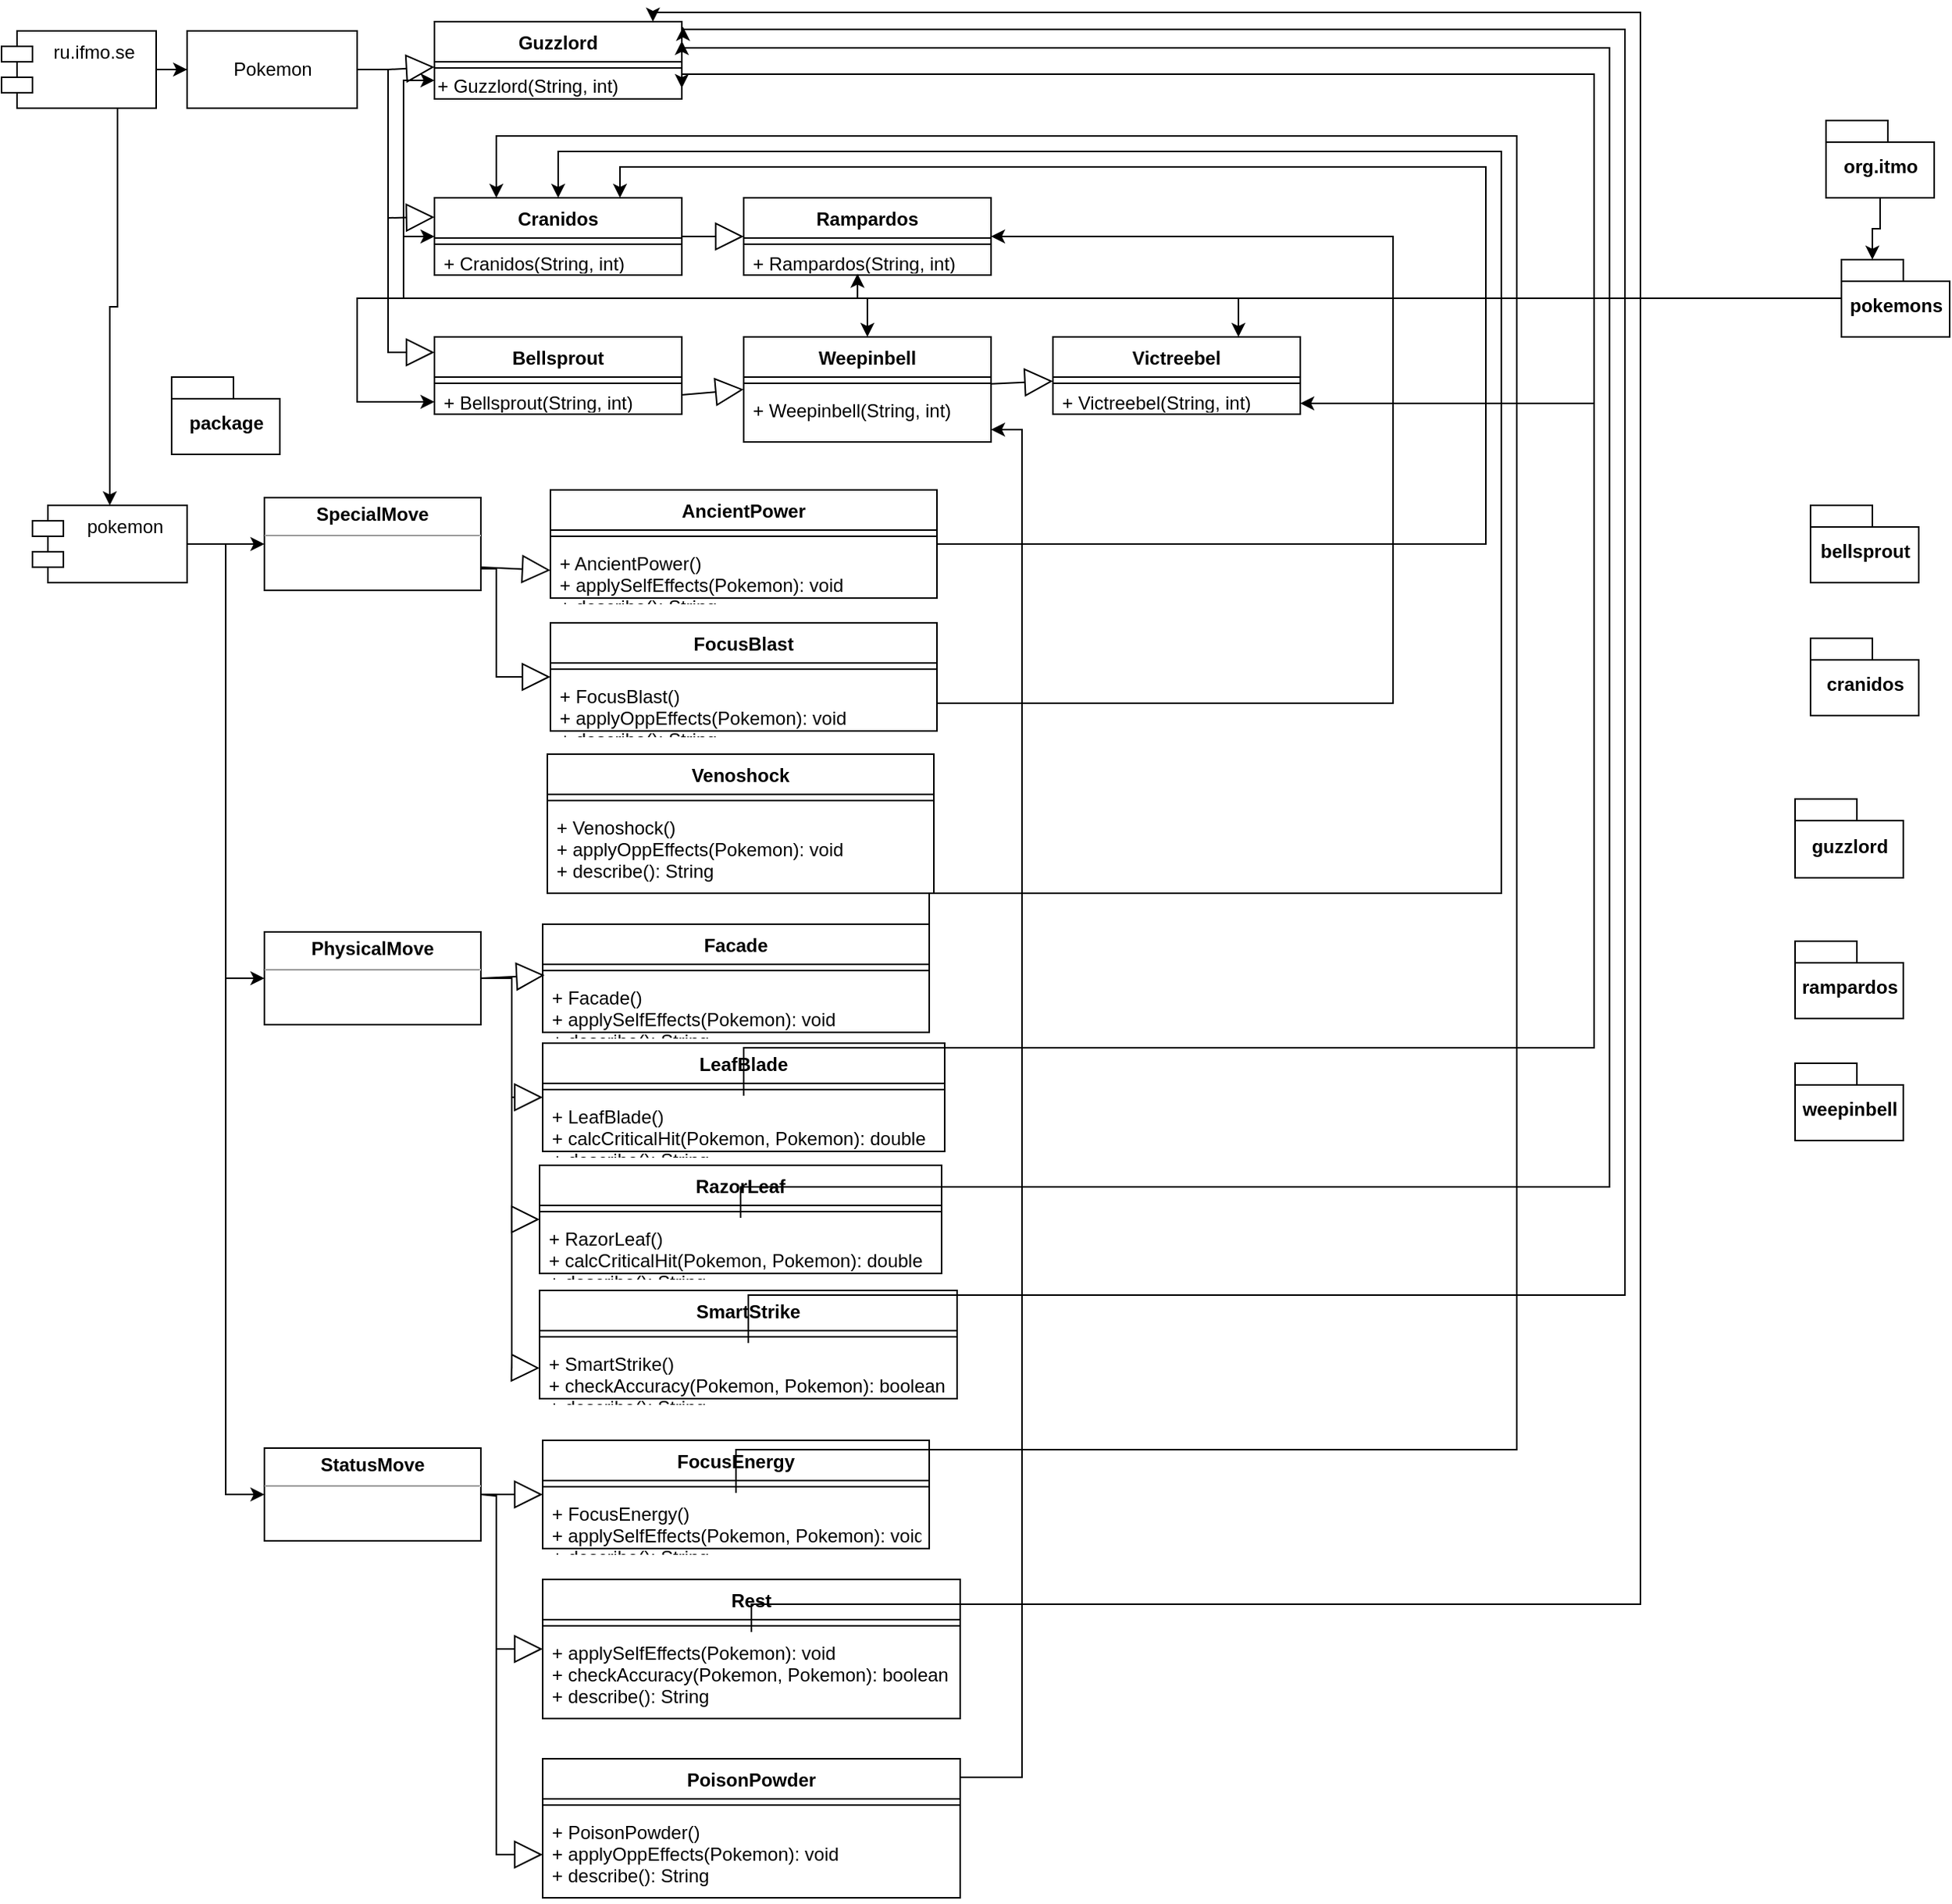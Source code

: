 <mxfile version="20.4.1" type="github">
  <diagram id="TFFwjVLHERwvGSdFPh85" name="Страница 1">
    <mxGraphModel dx="734" dy="464" grid="1" gridSize="10" guides="1" tooltips="1" connect="1" arrows="1" fold="1" page="1" pageScale="1" pageWidth="2336" pageHeight="1654" math="0" shadow="0">
      <root>
        <mxCell id="0" />
        <mxCell id="1" parent="0" />
        <mxCell id="UoKDYYbOme_sjAcY1qkX-15" style="edgeStyle=orthogonalEdgeStyle;rounded=0;orthogonalLoop=1;jettySize=auto;html=1;exitX=1;exitY=0.5;exitDx=0;exitDy=0;fontColor=default;" parent="1" source="UoKDYYbOme_sjAcY1qkX-1" target="UoKDYYbOme_sjAcY1qkX-14" edge="1">
          <mxGeometry relative="1" as="geometry" />
        </mxCell>
        <mxCell id="UoKDYYbOme_sjAcY1qkX-35" style="edgeStyle=orthogonalEdgeStyle;rounded=0;orthogonalLoop=1;jettySize=auto;html=1;exitX=0.75;exitY=1;exitDx=0;exitDy=0;fontColor=default;" parent="1" source="UoKDYYbOme_sjAcY1qkX-1" target="UoKDYYbOme_sjAcY1qkX-34" edge="1">
          <mxGeometry relative="1" as="geometry" />
        </mxCell>
        <mxCell id="UoKDYYbOme_sjAcY1qkX-1" value="ru.ifmo.se" style="shape=module;align=left;spacingLeft=20;align=center;verticalAlign=top;labelBackgroundColor=none;fontColor=default;" parent="1" vertex="1">
          <mxGeometry x="40" y="42" width="100" height="50" as="geometry" />
        </mxCell>
        <mxCell id="UoKDYYbOme_sjAcY1qkX-2" value="Guzzlord" style="swimlane;fontStyle=1;align=center;verticalAlign=top;childLayout=stackLayout;horizontal=1;startSize=26;horizontalStack=0;resizeParent=1;resizeParentMax=0;resizeLast=0;collapsible=1;marginBottom=0;labelBackgroundColor=none;fontColor=default;" parent="1" vertex="1">
          <mxGeometry x="320.0" y="36" width="160" height="50" as="geometry" />
        </mxCell>
        <mxCell id="UoKDYYbOme_sjAcY1qkX-4" value="" style="line;strokeWidth=1;fillColor=none;align=left;verticalAlign=middle;spacingTop=-1;spacingLeft=3;spacingRight=3;rotatable=0;labelPosition=right;points=[];portConstraint=eastwest;strokeColor=inherit;labelBackgroundColor=none;fontColor=default;" parent="UoKDYYbOme_sjAcY1qkX-2" vertex="1">
          <mxGeometry y="26" width="160" height="8" as="geometry" />
        </mxCell>
        <mxCell id="EjkRDNSxSfpoYY35wdA4-17" value="+ Guzzlord(String, int)" style="text;html=1;strokeColor=none;fillColor=none;align=left;verticalAlign=middle;whiteSpace=wrap;rounded=0;labelBackgroundColor=none;fontFamily=Helvetica;fontSize=12;fontColor=default;startSize=26;" parent="UoKDYYbOme_sjAcY1qkX-2" vertex="1">
          <mxGeometry y="34" width="160" height="16" as="geometry" />
        </mxCell>
        <mxCell id="UoKDYYbOme_sjAcY1qkX-6" value="Cranidos" style="swimlane;fontStyle=1;align=center;verticalAlign=top;childLayout=stackLayout;horizontal=1;startSize=26;horizontalStack=0;resizeParent=1;resizeParentMax=0;resizeLast=0;collapsible=1;marginBottom=0;labelBackgroundColor=none;fontColor=default;" parent="1" vertex="1">
          <mxGeometry x="320.0" y="150" width="160" height="50" as="geometry" />
        </mxCell>
        <mxCell id="UoKDYYbOme_sjAcY1qkX-8" value="" style="line;strokeWidth=1;fillColor=none;align=left;verticalAlign=middle;spacingTop=-1;spacingLeft=3;spacingRight=3;rotatable=0;labelPosition=right;points=[];portConstraint=eastwest;strokeColor=inherit;labelBackgroundColor=none;fontColor=default;" parent="UoKDYYbOme_sjAcY1qkX-6" vertex="1">
          <mxGeometry y="26" width="160" height="8" as="geometry" />
        </mxCell>
        <mxCell id="UoKDYYbOme_sjAcY1qkX-7" value="+ Cranidos(String, int)" style="text;strokeColor=none;fillColor=none;align=left;verticalAlign=middle;spacingLeft=4;spacingRight=4;overflow=hidden;rotatable=0;points=[[0,0.5],[1,0.5]];portConstraint=eastwest;labelBackgroundColor=none;fontColor=default;" parent="UoKDYYbOme_sjAcY1qkX-6" vertex="1">
          <mxGeometry y="34" width="160" height="16" as="geometry" />
        </mxCell>
        <mxCell id="UoKDYYbOme_sjAcY1qkX-10" value="Bellsprout" style="swimlane;fontStyle=1;align=center;verticalAlign=middle;childLayout=stackLayout;horizontal=1;startSize=26;horizontalStack=0;resizeParent=1;resizeParentMax=0;resizeLast=0;collapsible=1;marginBottom=0;labelBackgroundColor=none;fontColor=default;" parent="1" vertex="1">
          <mxGeometry x="320.0" y="240" width="160" height="50" as="geometry" />
        </mxCell>
        <mxCell id="UoKDYYbOme_sjAcY1qkX-12" value="" style="line;strokeWidth=1;fillColor=none;align=left;verticalAlign=middle;spacingTop=-1;spacingLeft=3;spacingRight=3;rotatable=0;labelPosition=right;points=[];portConstraint=eastwest;strokeColor=inherit;labelBackgroundColor=none;fontColor=default;" parent="UoKDYYbOme_sjAcY1qkX-10" vertex="1">
          <mxGeometry y="26" width="160" height="8" as="geometry" />
        </mxCell>
        <mxCell id="UoKDYYbOme_sjAcY1qkX-11" value="+ Bellsprout(String, int)" style="text;strokeColor=none;fillColor=none;align=left;verticalAlign=middle;spacingLeft=4;spacingRight=4;overflow=hidden;rotatable=0;points=[[0,0.5],[1,0.5]];portConstraint=eastwest;labelBackgroundColor=none;fontColor=default;" parent="UoKDYYbOme_sjAcY1qkX-10" vertex="1">
          <mxGeometry y="34" width="160" height="16" as="geometry" />
        </mxCell>
        <mxCell id="UoKDYYbOme_sjAcY1qkX-14" value="Pokemon" style="html=1;labelBackgroundColor=none;fontColor=default;" parent="1" vertex="1">
          <mxGeometry x="160.0" y="42" width="110" height="50" as="geometry" />
        </mxCell>
        <mxCell id="UoKDYYbOme_sjAcY1qkX-17" value="" style="endArrow=block;endSize=16;endFill=0;html=1;rounded=0;fontColor=default;" parent="1" source="UoKDYYbOme_sjAcY1qkX-14" target="UoKDYYbOme_sjAcY1qkX-2" edge="1">
          <mxGeometry width="160" relative="1" as="geometry">
            <mxPoint x="200" y="160" as="sourcePoint" />
            <mxPoint x="360.0" y="160" as="targetPoint" />
            <Array as="points">
              <mxPoint x="290" y="67" />
            </Array>
          </mxGeometry>
        </mxCell>
        <mxCell id="UoKDYYbOme_sjAcY1qkX-18" value="" style="endArrow=block;endSize=16;endFill=0;html=1;rounded=0;fontColor=default;entryX=0;entryY=0.25;entryDx=0;entryDy=0;" parent="1" source="UoKDYYbOme_sjAcY1qkX-14" target="UoKDYYbOme_sjAcY1qkX-6" edge="1">
          <mxGeometry width="160" relative="1" as="geometry">
            <mxPoint x="150" y="170" as="sourcePoint" />
            <mxPoint x="260.0" y="170" as="targetPoint" />
            <Array as="points">
              <mxPoint x="290" y="67" />
              <mxPoint x="290" y="163" />
            </Array>
          </mxGeometry>
        </mxCell>
        <mxCell id="UoKDYYbOme_sjAcY1qkX-20" value="" style="endArrow=block;endSize=16;endFill=0;html=1;rounded=0;fontColor=default;" parent="1" source="UoKDYYbOme_sjAcY1qkX-14" edge="1">
          <mxGeometry width="160" relative="1" as="geometry">
            <mxPoint x="130" y="160" as="sourcePoint" />
            <mxPoint x="320" y="250" as="targetPoint" />
            <Array as="points">
              <mxPoint x="290" y="67" />
              <mxPoint x="290" y="250" />
            </Array>
          </mxGeometry>
        </mxCell>
        <mxCell id="UoKDYYbOme_sjAcY1qkX-21" value="Rampardos&#xa;" style="swimlane;fontStyle=1;align=center;verticalAlign=top;childLayout=stackLayout;horizontal=1;startSize=26;horizontalStack=0;resizeParent=1;resizeParentMax=0;resizeLast=0;collapsible=1;marginBottom=0;labelBackgroundColor=none;fontColor=default;" parent="1" vertex="1">
          <mxGeometry x="520.0" y="150" width="160" height="50" as="geometry" />
        </mxCell>
        <mxCell id="UoKDYYbOme_sjAcY1qkX-23" value="" style="line;strokeWidth=1;fillColor=none;align=left;verticalAlign=middle;spacingTop=-1;spacingLeft=3;spacingRight=3;rotatable=0;labelPosition=right;points=[];portConstraint=eastwest;strokeColor=inherit;labelBackgroundColor=none;fontColor=default;" parent="UoKDYYbOme_sjAcY1qkX-21" vertex="1">
          <mxGeometry y="26" width="160" height="8" as="geometry" />
        </mxCell>
        <mxCell id="UoKDYYbOme_sjAcY1qkX-22" value="+ Rampardos(String, int)" style="text;strokeColor=none;fillColor=none;align=left;verticalAlign=middle;spacingLeft=4;spacingRight=4;overflow=hidden;rotatable=0;points=[[0,0.5],[1,0.5]];portConstraint=eastwest;labelBackgroundColor=none;fontColor=default;" parent="UoKDYYbOme_sjAcY1qkX-21" vertex="1">
          <mxGeometry y="34" width="160" height="16" as="geometry" />
        </mxCell>
        <mxCell id="UoKDYYbOme_sjAcY1qkX-25" value="Weepinbell" style="swimlane;fontStyle=1;align=center;verticalAlign=top;childLayout=stackLayout;horizontal=1;startSize=26;horizontalStack=0;resizeParent=1;resizeParentMax=0;resizeLast=0;collapsible=1;marginBottom=0;labelBackgroundColor=none;fontColor=default;" parent="1" vertex="1">
          <mxGeometry x="520.0" y="240" width="160" height="68" as="geometry" />
        </mxCell>
        <mxCell id="UoKDYYbOme_sjAcY1qkX-27" value="" style="line;strokeWidth=1;fillColor=none;align=left;verticalAlign=middle;spacingTop=-1;spacingLeft=3;spacingRight=3;rotatable=0;labelPosition=right;points=[];portConstraint=eastwest;strokeColor=inherit;labelBackgroundColor=none;fontColor=default;" parent="UoKDYYbOme_sjAcY1qkX-25" vertex="1">
          <mxGeometry y="26" width="160" height="8" as="geometry" />
        </mxCell>
        <mxCell id="UoKDYYbOme_sjAcY1qkX-26" value="+ Weepinbell(String, int)" style="text;strokeColor=none;fillColor=none;align=left;verticalAlign=top;spacingLeft=4;spacingRight=4;overflow=hidden;rotatable=0;points=[[0,0.5],[1,0.5]];portConstraint=eastwest;labelBackgroundColor=none;fontColor=default;" parent="UoKDYYbOme_sjAcY1qkX-25" vertex="1">
          <mxGeometry y="34" width="160" height="34" as="geometry" />
        </mxCell>
        <mxCell id="UoKDYYbOme_sjAcY1qkX-28" value="Victreebel" style="swimlane;fontStyle=1;align=center;verticalAlign=top;childLayout=stackLayout;horizontal=1;startSize=26;horizontalStack=0;resizeParent=1;resizeParentMax=0;resizeLast=0;collapsible=1;marginBottom=0;labelBackgroundColor=none;fontColor=default;" parent="1" vertex="1">
          <mxGeometry x="720.0" y="240" width="160" height="50" as="geometry" />
        </mxCell>
        <mxCell id="UoKDYYbOme_sjAcY1qkX-30" value="" style="line;strokeWidth=1;fillColor=none;align=left;verticalAlign=middle;spacingTop=-1;spacingLeft=3;spacingRight=3;rotatable=0;labelPosition=right;points=[];portConstraint=eastwest;strokeColor=inherit;labelBackgroundColor=none;fontColor=default;" parent="UoKDYYbOme_sjAcY1qkX-28" vertex="1">
          <mxGeometry y="26" width="160" height="8" as="geometry" />
        </mxCell>
        <mxCell id="UoKDYYbOme_sjAcY1qkX-29" value="+ Victreebel(String, int)" style="text;strokeColor=none;fillColor=none;align=left;verticalAlign=middle;spacingLeft=4;spacingRight=4;overflow=hidden;rotatable=0;points=[[0,0.5],[1,0.5]];portConstraint=eastwest;labelBackgroundColor=none;fontColor=default;" parent="UoKDYYbOme_sjAcY1qkX-28" vertex="1">
          <mxGeometry y="34" width="160" height="16" as="geometry" />
        </mxCell>
        <mxCell id="UoKDYYbOme_sjAcY1qkX-31" value="" style="endArrow=block;endSize=16;endFill=0;html=1;rounded=0;fontColor=default;entryX=0;entryY=0.5;entryDx=0;entryDy=0;" parent="1" source="UoKDYYbOme_sjAcY1qkX-6" target="UoKDYYbOme_sjAcY1qkX-21" edge="1">
          <mxGeometry width="160" relative="1" as="geometry">
            <mxPoint x="430" y="190" as="sourcePoint" />
            <mxPoint x="590.0" y="190" as="targetPoint" />
          </mxGeometry>
        </mxCell>
        <mxCell id="UoKDYYbOme_sjAcY1qkX-32" value="" style="endArrow=block;endSize=16;endFill=0;html=1;rounded=0;fontColor=default;exitX=1;exitY=0.75;exitDx=0;exitDy=0;entryX=0;entryY=0.5;entryDx=0;entryDy=0;" parent="1" source="UoKDYYbOme_sjAcY1qkX-10" target="UoKDYYbOme_sjAcY1qkX-25" edge="1">
          <mxGeometry width="160" relative="1" as="geometry">
            <mxPoint x="450" y="350" as="sourcePoint" />
            <mxPoint x="610.0" y="350" as="targetPoint" />
          </mxGeometry>
        </mxCell>
        <mxCell id="UoKDYYbOme_sjAcY1qkX-33" value="" style="endArrow=block;endSize=16;endFill=0;html=1;rounded=0;fontColor=default;" parent="1" source="UoKDYYbOme_sjAcY1qkX-25" target="UoKDYYbOme_sjAcY1qkX-28" edge="1">
          <mxGeometry width="160" relative="1" as="geometry">
            <mxPoint x="570" y="60" as="sourcePoint" />
            <mxPoint x="730.0" y="60" as="targetPoint" />
          </mxGeometry>
        </mxCell>
        <mxCell id="UoKDYYbOme_sjAcY1qkX-37" style="edgeStyle=orthogonalEdgeStyle;rounded=0;orthogonalLoop=1;jettySize=auto;html=1;entryX=0;entryY=0.5;entryDx=0;entryDy=0;fontColor=default;" parent="1" source="UoKDYYbOme_sjAcY1qkX-34" target="UoKDYYbOme_sjAcY1qkX-36" edge="1">
          <mxGeometry relative="1" as="geometry" />
        </mxCell>
        <mxCell id="UoKDYYbOme_sjAcY1qkX-40" style="edgeStyle=orthogonalEdgeStyle;rounded=0;orthogonalLoop=1;jettySize=auto;html=1;entryX=0;entryY=0.5;entryDx=0;entryDy=0;fontColor=default;" parent="1" source="UoKDYYbOme_sjAcY1qkX-34" target="UoKDYYbOme_sjAcY1qkX-38" edge="1">
          <mxGeometry relative="1" as="geometry" />
        </mxCell>
        <mxCell id="UoKDYYbOme_sjAcY1qkX-41" style="edgeStyle=orthogonalEdgeStyle;rounded=0;orthogonalLoop=1;jettySize=auto;html=1;entryX=0;entryY=0.5;entryDx=0;entryDy=0;fontColor=default;" parent="1" source="UoKDYYbOme_sjAcY1qkX-34" target="UoKDYYbOme_sjAcY1qkX-39" edge="1">
          <mxGeometry relative="1" as="geometry" />
        </mxCell>
        <mxCell id="UoKDYYbOme_sjAcY1qkX-34" value="pokemon" style="shape=module;align=left;spacingLeft=20;align=center;verticalAlign=top;labelBackgroundColor=none;fontColor=default;" parent="1" vertex="1">
          <mxGeometry x="60" y="349" width="100" height="50" as="geometry" />
        </mxCell>
        <mxCell id="UoKDYYbOme_sjAcY1qkX-36" value="&lt;p style=&quot;margin:0px;margin-top:4px;text-align:center;&quot;&gt;&lt;b&gt;PhysicalMove&lt;/b&gt;&lt;br&gt;&lt;/p&gt;&lt;hr size=&quot;1&quot;&gt;&lt;div style=&quot;height:2px;&quot;&gt;&lt;/div&gt;" style="verticalAlign=top;align=left;overflow=fill;fontSize=12;fontFamily=Helvetica;html=1;labelBackgroundColor=none;fontColor=default;" parent="1" vertex="1">
          <mxGeometry x="210" y="625" width="140" height="60" as="geometry" />
        </mxCell>
        <mxCell id="UoKDYYbOme_sjAcY1qkX-38" value="&lt;p style=&quot;margin:0px;margin-top:4px;text-align:center;&quot;&gt;&lt;b&gt;StatusMove&lt;/b&gt;&lt;/p&gt;&lt;hr size=&quot;1&quot;&gt;&lt;div style=&quot;height:2px;&quot;&gt;&lt;/div&gt;" style="verticalAlign=top;align=left;overflow=fill;fontSize=12;fontFamily=Helvetica;html=1;labelBackgroundColor=none;fontColor=default;" parent="1" vertex="1">
          <mxGeometry x="210" y="959" width="140" height="60" as="geometry" />
        </mxCell>
        <mxCell id="UoKDYYbOme_sjAcY1qkX-39" value="&lt;p style=&quot;margin:0px;margin-top:4px;text-align:center;&quot;&gt;&lt;b&gt;SpecialMove&lt;/b&gt;&lt;/p&gt;&lt;hr size=&quot;1&quot;&gt;&lt;div style=&quot;height:2px;&quot;&gt;&lt;/div&gt;" style="verticalAlign=top;align=left;overflow=fill;fontSize=12;fontFamily=Helvetica;html=1;labelBackgroundColor=none;fontColor=default;" parent="1" vertex="1">
          <mxGeometry x="210" y="344" width="140" height="60" as="geometry" />
        </mxCell>
        <mxCell id="EjkRDNSxSfpoYY35wdA4-3" style="edgeStyle=orthogonalEdgeStyle;rounded=0;orthogonalLoop=1;jettySize=auto;html=1;fontColor=#33FF33;entryX=0.75;entryY=0;entryDx=0;entryDy=0;" parent="1" source="UoKDYYbOme_sjAcY1qkX-42" target="UoKDYYbOme_sjAcY1qkX-6" edge="1">
          <mxGeometry relative="1" as="geometry">
            <Array as="points">
              <mxPoint x="1000" y="374" />
              <mxPoint x="1000" y="130" />
              <mxPoint x="440" y="130" />
            </Array>
          </mxGeometry>
        </mxCell>
        <mxCell id="UoKDYYbOme_sjAcY1qkX-42" value="AncientPower" style="swimlane;fontStyle=1;align=center;verticalAlign=top;childLayout=stackLayout;horizontal=1;startSize=26;horizontalStack=0;resizeParent=1;resizeParentMax=0;resizeLast=0;collapsible=1;marginBottom=0;labelBackgroundColor=none;fontColor=default;" parent="1" vertex="1">
          <mxGeometry x="395.0" y="339" width="250" height="70" as="geometry" />
        </mxCell>
        <mxCell id="UoKDYYbOme_sjAcY1qkX-44" value="" style="line;strokeWidth=1;fillColor=none;align=left;verticalAlign=middle;spacingTop=-1;spacingLeft=3;spacingRight=3;rotatable=0;labelPosition=right;points=[];portConstraint=eastwest;strokeColor=inherit;labelBackgroundColor=none;fontColor=default;" parent="UoKDYYbOme_sjAcY1qkX-42" vertex="1">
          <mxGeometry y="26" width="250" height="8" as="geometry" />
        </mxCell>
        <mxCell id="UoKDYYbOme_sjAcY1qkX-45" value="+ AncientPower()&#xa;+ applySelfEffects(Pokemon): void&#xa;+ describe(): String" style="text;strokeColor=none;fillColor=none;align=left;verticalAlign=top;spacingLeft=4;spacingRight=4;overflow=hidden;rotatable=0;points=[[0,0.5],[1,0.5]];portConstraint=eastwest;labelBackgroundColor=none;fontColor=default;" parent="UoKDYYbOme_sjAcY1qkX-42" vertex="1">
          <mxGeometry y="34" width="250" height="36" as="geometry" />
        </mxCell>
        <mxCell id="UoKDYYbOme_sjAcY1qkX-46" value="" style="endArrow=block;endSize=16;endFill=0;html=1;rounded=0;fontColor=default;entryX=0;entryY=0.5;entryDx=0;entryDy=0;exitX=1;exitY=0.75;exitDx=0;exitDy=0;" parent="1" source="UoKDYYbOme_sjAcY1qkX-39" target="UoKDYYbOme_sjAcY1qkX-45" edge="1">
          <mxGeometry width="160" relative="1" as="geometry">
            <mxPoint x="350" y="374" as="sourcePoint" />
            <mxPoint x="390" y="374" as="targetPoint" />
          </mxGeometry>
        </mxCell>
        <mxCell id="UoKDYYbOme_sjAcY1qkX-48" value="Facade" style="swimlane;fontStyle=1;align=center;verticalAlign=top;childLayout=stackLayout;horizontal=1;startSize=26;horizontalStack=0;resizeParent=1;resizeParentMax=0;resizeLast=0;collapsible=1;marginBottom=0;labelBackgroundColor=none;fontColor=default;" parent="1" vertex="1">
          <mxGeometry x="390.0" y="620" width="250" height="70" as="geometry" />
        </mxCell>
        <mxCell id="UoKDYYbOme_sjAcY1qkX-49" value="" style="line;strokeWidth=1;fillColor=none;align=left;verticalAlign=middle;spacingTop=-1;spacingLeft=3;spacingRight=3;rotatable=0;labelPosition=right;points=[];portConstraint=eastwest;strokeColor=inherit;labelBackgroundColor=none;fontColor=default;" parent="UoKDYYbOme_sjAcY1qkX-48" vertex="1">
          <mxGeometry y="26" width="250" height="8" as="geometry" />
        </mxCell>
        <mxCell id="UoKDYYbOme_sjAcY1qkX-50" value="+ Facade()&#xa;+ applySelfEffects(Pokemon): void&#xa;+ describe(): String" style="text;strokeColor=none;fillColor=none;align=left;verticalAlign=top;spacingLeft=4;spacingRight=4;overflow=hidden;rotatable=0;points=[[0,0.5],[1,0.5]];portConstraint=eastwest;labelBackgroundColor=none;fontColor=default;" parent="UoKDYYbOme_sjAcY1qkX-48" vertex="1">
          <mxGeometry y="34" width="250" height="36" as="geometry" />
        </mxCell>
        <mxCell id="UoKDYYbOme_sjAcY1qkX-51" value="FocusEnergy" style="swimlane;fontStyle=1;align=center;verticalAlign=top;childLayout=stackLayout;horizontal=1;startSize=26;horizontalStack=0;resizeParent=1;resizeParentMax=0;resizeLast=0;collapsible=1;marginBottom=0;labelBackgroundColor=none;fontColor=default;" parent="1" vertex="1">
          <mxGeometry x="390.0" y="954" width="250" height="70" as="geometry" />
        </mxCell>
        <mxCell id="UoKDYYbOme_sjAcY1qkX-52" value="" style="line;strokeWidth=1;fillColor=none;align=left;verticalAlign=middle;spacingTop=-1;spacingLeft=3;spacingRight=3;rotatable=0;labelPosition=right;points=[];portConstraint=eastwest;strokeColor=inherit;labelBackgroundColor=none;fontColor=default;" parent="UoKDYYbOme_sjAcY1qkX-51" vertex="1">
          <mxGeometry y="26" width="250" height="8" as="geometry" />
        </mxCell>
        <mxCell id="UoKDYYbOme_sjAcY1qkX-53" value="+ FocusEnergy()&#xa;+ applySelfEffects(Pokemon, Pokemon): void&#xa;+ describe(): String" style="text;strokeColor=none;fillColor=none;align=left;verticalAlign=top;spacingLeft=4;spacingRight=4;overflow=hidden;rotatable=0;points=[[0,0.5],[1,0.5]];portConstraint=eastwest;labelBackgroundColor=none;fontColor=default;" parent="UoKDYYbOme_sjAcY1qkX-51" vertex="1">
          <mxGeometry y="34" width="250" height="36" as="geometry" />
        </mxCell>
        <mxCell id="UoKDYYbOme_sjAcY1qkX-54" value="" style="endArrow=block;endSize=16;endFill=0;html=1;rounded=0;fontColor=default;exitX=1;exitY=0.5;exitDx=0;exitDy=0;entryX=0.005;entryY=-0.028;entryDx=0;entryDy=0;entryPerimeter=0;" parent="1" source="UoKDYYbOme_sjAcY1qkX-36" target="UoKDYYbOme_sjAcY1qkX-50" edge="1">
          <mxGeometry width="160" relative="1" as="geometry">
            <mxPoint x="348" y="659" as="sourcePoint" />
            <mxPoint x="388" y="659" as="targetPoint" />
          </mxGeometry>
        </mxCell>
        <mxCell id="UoKDYYbOme_sjAcY1qkX-55" value="" style="endArrow=block;endSize=16;endFill=0;html=1;rounded=0;fontColor=default;exitX=1;exitY=0.5;exitDx=0;exitDy=0;" parent="1" source="UoKDYYbOme_sjAcY1qkX-38" target="UoKDYYbOme_sjAcY1qkX-51" edge="1">
          <mxGeometry width="160" relative="1" as="geometry">
            <mxPoint x="370" y="838" as="sourcePoint" />
            <mxPoint x="410" y="838" as="targetPoint" />
          </mxGeometry>
        </mxCell>
        <mxCell id="EjkRDNSxSfpoYY35wdA4-14" style="edgeStyle=orthogonalEdgeStyle;rounded=0;orthogonalLoop=1;jettySize=auto;html=1;fontColor=#33FF33;exitX=1;exitY=0.5;exitDx=0;exitDy=0;" parent="1" source="UoKDYYbOme_sjAcY1qkX-58" target="UoKDYYbOme_sjAcY1qkX-28" edge="1">
          <mxGeometry relative="1" as="geometry">
            <Array as="points">
              <mxPoint x="650" y="700" />
              <mxPoint x="1070" y="700" />
              <mxPoint x="1070" y="283" />
            </Array>
          </mxGeometry>
        </mxCell>
        <mxCell id="UoKDYYbOme_sjAcY1qkX-56" value="LeafBlade" style="swimlane;fontStyle=1;align=center;verticalAlign=top;childLayout=stackLayout;horizontal=1;startSize=26;horizontalStack=0;resizeParent=1;resizeParentMax=0;resizeLast=0;collapsible=1;marginBottom=0;labelBackgroundColor=none;fontColor=default;" parent="1" vertex="1">
          <mxGeometry x="390.0" y="697" width="260" height="70" as="geometry" />
        </mxCell>
        <mxCell id="UoKDYYbOme_sjAcY1qkX-57" value="" style="line;strokeWidth=1;fillColor=none;align=left;verticalAlign=middle;spacingTop=-1;spacingLeft=3;spacingRight=3;rotatable=0;labelPosition=right;points=[];portConstraint=eastwest;strokeColor=inherit;labelBackgroundColor=none;fontColor=default;" parent="UoKDYYbOme_sjAcY1qkX-56" vertex="1">
          <mxGeometry y="26" width="260" height="8" as="geometry" />
        </mxCell>
        <mxCell id="UoKDYYbOme_sjAcY1qkX-58" value="+ LeafBlade()&#xa;+ calcCriticalHit(Pokemon, Pokemon): double&#xa;+ describe(): String" style="text;strokeColor=none;fillColor=none;align=left;verticalAlign=top;spacingLeft=4;spacingRight=4;overflow=hidden;rotatable=0;points=[[0,0.5],[1,0.5]];portConstraint=eastwest;labelBackgroundColor=none;fontColor=default;" parent="UoKDYYbOme_sjAcY1qkX-56" vertex="1">
          <mxGeometry y="34" width="260" height="36" as="geometry" />
        </mxCell>
        <mxCell id="UoKDYYbOme_sjAcY1qkX-60" value="" style="endArrow=block;endSize=16;endFill=0;html=1;rounded=0;fontColor=default;entryX=0;entryY=0.5;entryDx=0;entryDy=0;" parent="1" source="UoKDYYbOme_sjAcY1qkX-36" target="UoKDYYbOme_sjAcY1qkX-56" edge="1">
          <mxGeometry width="160" relative="1" as="geometry">
            <mxPoint x="360" y="665" as="sourcePoint" />
            <mxPoint x="401.25" y="662.992" as="targetPoint" />
            <Array as="points">
              <mxPoint x="370" y="655" />
              <mxPoint x="370" y="732" />
            </Array>
          </mxGeometry>
        </mxCell>
        <mxCell id="UoKDYYbOme_sjAcY1qkX-61" value="RazorLeaf" style="swimlane;fontStyle=1;align=center;verticalAlign=top;childLayout=stackLayout;horizontal=1;startSize=26;horizontalStack=0;resizeParent=1;resizeParentMax=0;resizeLast=0;collapsible=1;marginBottom=0;labelBackgroundColor=none;fontColor=default;" parent="1" vertex="1">
          <mxGeometry x="388.0" y="776" width="260" height="70" as="geometry" />
        </mxCell>
        <mxCell id="UoKDYYbOme_sjAcY1qkX-62" value="" style="line;strokeWidth=1;fillColor=none;align=left;verticalAlign=middle;spacingTop=-1;spacingLeft=3;spacingRight=3;rotatable=0;labelPosition=right;points=[];portConstraint=eastwest;strokeColor=inherit;labelBackgroundColor=none;fontColor=default;" parent="UoKDYYbOme_sjAcY1qkX-61" vertex="1">
          <mxGeometry y="26" width="260" height="8" as="geometry" />
        </mxCell>
        <mxCell id="UoKDYYbOme_sjAcY1qkX-63" value="+ RazorLeaf()&#xa;+ calcCriticalHit(Pokemon, Pokemon): double&#xa;+ describe(): String" style="text;strokeColor=none;fillColor=none;align=left;verticalAlign=top;spacingLeft=4;spacingRight=4;overflow=hidden;rotatable=0;points=[[0,0.5],[1,0.5]];portConstraint=eastwest;labelBackgroundColor=none;fontColor=default;" parent="UoKDYYbOme_sjAcY1qkX-61" vertex="1">
          <mxGeometry y="34" width="260" height="36" as="geometry" />
        </mxCell>
        <mxCell id="UoKDYYbOme_sjAcY1qkX-64" value="" style="endArrow=block;endSize=16;endFill=0;html=1;rounded=0;fontColor=default;entryX=0;entryY=0.5;entryDx=0;entryDy=0;exitX=1;exitY=0.5;exitDx=0;exitDy=0;" parent="1" source="UoKDYYbOme_sjAcY1qkX-36" target="UoKDYYbOme_sjAcY1qkX-61" edge="1">
          <mxGeometry width="160" relative="1" as="geometry">
            <mxPoint x="350" y="737" as="sourcePoint" />
            <mxPoint x="401.25" y="744.992" as="targetPoint" />
            <Array as="points">
              <mxPoint x="370" y="655" />
              <mxPoint x="370" y="811" />
            </Array>
          </mxGeometry>
        </mxCell>
        <mxCell id="UoKDYYbOme_sjAcY1qkX-65" value="Rest&#xa;" style="swimlane;fontStyle=1;align=center;verticalAlign=top;childLayout=stackLayout;horizontal=1;startSize=26;horizontalStack=0;resizeParent=1;resizeParentMax=0;resizeLast=0;collapsible=1;marginBottom=0;labelBackgroundColor=none;fontColor=default;" parent="1" vertex="1">
          <mxGeometry x="390.0" y="1044" width="270" height="90" as="geometry" />
        </mxCell>
        <mxCell id="UoKDYYbOme_sjAcY1qkX-66" value="" style="line;strokeWidth=1;fillColor=none;align=left;verticalAlign=middle;spacingTop=-1;spacingLeft=3;spacingRight=3;rotatable=0;labelPosition=right;points=[];portConstraint=eastwest;strokeColor=inherit;labelBackgroundColor=none;fontColor=default;" parent="UoKDYYbOme_sjAcY1qkX-65" vertex="1">
          <mxGeometry y="26" width="270" height="8" as="geometry" />
        </mxCell>
        <mxCell id="UoKDYYbOme_sjAcY1qkX-67" value="+ applySelfEffects(Pokemon): void&#xa;+ checkAccuracy(Pokemon, Pokemon): boolean&#xa;+ describe(): String" style="text;strokeColor=none;fillColor=none;align=left;verticalAlign=top;spacingLeft=4;spacingRight=4;overflow=hidden;rotatable=0;points=[[0,0.5],[1,0.5]];portConstraint=eastwest;labelBackgroundColor=none;fontColor=default;" parent="UoKDYYbOme_sjAcY1qkX-65" vertex="1">
          <mxGeometry y="34" width="270" height="56" as="geometry" />
        </mxCell>
        <mxCell id="UoKDYYbOme_sjAcY1qkX-68" value="" style="endArrow=block;endSize=16;endFill=0;html=1;rounded=0;fontColor=default;exitX=1;exitY=0.5;exitDx=0;exitDy=0;entryX=0;entryY=0.5;entryDx=0;entryDy=0;" parent="1" source="UoKDYYbOme_sjAcY1qkX-38" target="UoKDYYbOme_sjAcY1qkX-65" edge="1">
          <mxGeometry width="160" relative="1" as="geometry">
            <mxPoint x="350" y="1079" as="sourcePoint" />
            <mxPoint x="410" y="928" as="targetPoint" />
            <Array as="points">
              <mxPoint x="360" y="989" />
              <mxPoint x="360" y="1089" />
            </Array>
          </mxGeometry>
        </mxCell>
        <mxCell id="UoKDYYbOme_sjAcY1qkX-69" value="SmartStrike" style="swimlane;fontStyle=1;align=center;verticalAlign=top;childLayout=stackLayout;horizontal=1;startSize=26;horizontalStack=0;resizeParent=1;resizeParentMax=0;resizeLast=0;collapsible=1;marginBottom=0;labelBackgroundColor=none;fontColor=default;" parent="1" vertex="1">
          <mxGeometry x="388.0" y="857" width="270" height="70" as="geometry" />
        </mxCell>
        <mxCell id="UoKDYYbOme_sjAcY1qkX-70" value="" style="line;strokeWidth=1;fillColor=none;align=left;verticalAlign=middle;spacingTop=-1;spacingLeft=3;spacingRight=3;rotatable=0;labelPosition=right;points=[];portConstraint=eastwest;strokeColor=inherit;labelBackgroundColor=none;fontColor=default;" parent="UoKDYYbOme_sjAcY1qkX-69" vertex="1">
          <mxGeometry y="26" width="270" height="8" as="geometry" />
        </mxCell>
        <mxCell id="UoKDYYbOme_sjAcY1qkX-71" value="+ SmartStrike()&#xa;+ checkAccuracy(Pokemon, Pokemon): boolean&#xa;+ describe(): String" style="text;strokeColor=none;fillColor=none;align=left;verticalAlign=top;spacingLeft=4;spacingRight=4;overflow=hidden;rotatable=0;points=[[0,0.5],[1,0.5]];portConstraint=eastwest;labelBackgroundColor=none;fontColor=default;" parent="UoKDYYbOme_sjAcY1qkX-69" vertex="1">
          <mxGeometry y="34" width="270" height="36" as="geometry" />
        </mxCell>
        <mxCell id="UoKDYYbOme_sjAcY1qkX-72" value="" style="endArrow=block;endSize=16;endFill=0;html=1;rounded=0;fontColor=default;exitX=1;exitY=0.5;exitDx=0;exitDy=0;" parent="1" source="UoKDYYbOme_sjAcY1qkX-36" target="UoKDYYbOme_sjAcY1qkX-71" edge="1">
          <mxGeometry width="160" relative="1" as="geometry">
            <mxPoint x="360.0" y="665" as="sourcePoint" />
            <mxPoint x="398" y="821" as="targetPoint" />
            <Array as="points">
              <mxPoint x="370" y="655" />
              <mxPoint x="370" y="907" />
            </Array>
          </mxGeometry>
        </mxCell>
        <mxCell id="UoKDYYbOme_sjAcY1qkX-73" value="FocusBlast" style="swimlane;fontStyle=1;align=center;verticalAlign=top;childLayout=stackLayout;horizontal=1;startSize=26;horizontalStack=0;resizeParent=1;resizeParentMax=0;resizeLast=0;collapsible=1;marginBottom=0;labelBackgroundColor=none;fontColor=default;" parent="1" vertex="1">
          <mxGeometry x="395.0" y="425" width="250" height="70" as="geometry" />
        </mxCell>
        <mxCell id="UoKDYYbOme_sjAcY1qkX-74" value="" style="line;strokeWidth=1;fillColor=none;align=left;verticalAlign=middle;spacingTop=-1;spacingLeft=3;spacingRight=3;rotatable=0;labelPosition=right;points=[];portConstraint=eastwest;strokeColor=inherit;labelBackgroundColor=none;fontColor=default;" parent="UoKDYYbOme_sjAcY1qkX-73" vertex="1">
          <mxGeometry y="26" width="250" height="8" as="geometry" />
        </mxCell>
        <mxCell id="UoKDYYbOme_sjAcY1qkX-75" value="+ FocusBlast()&#xa;+ applyOppEffects(Pokemon): void&#xa;+ describe(): String" style="text;strokeColor=none;fillColor=none;align=left;verticalAlign=top;spacingLeft=4;spacingRight=4;overflow=hidden;rotatable=0;points=[[0,0.5],[1,0.5]];portConstraint=eastwest;labelBackgroundColor=none;fontColor=default;" parent="UoKDYYbOme_sjAcY1qkX-73" vertex="1">
          <mxGeometry y="34" width="250" height="36" as="geometry" />
        </mxCell>
        <mxCell id="UoKDYYbOme_sjAcY1qkX-76" value="" style="endArrow=block;endSize=16;endFill=0;html=1;rounded=0;fontColor=default;entryX=0;entryY=0.5;entryDx=0;entryDy=0;" parent="1" target="UoKDYYbOme_sjAcY1qkX-73" edge="1">
          <mxGeometry width="160" relative="1" as="geometry">
            <mxPoint x="350" y="390" as="sourcePoint" />
            <mxPoint x="405.0" y="401.0" as="targetPoint" />
            <Array as="points">
              <mxPoint x="360" y="390" />
              <mxPoint x="360" y="460" />
            </Array>
          </mxGeometry>
        </mxCell>
        <mxCell id="EjkRDNSxSfpoYY35wdA4-13" style="edgeStyle=orthogonalEdgeStyle;rounded=0;orthogonalLoop=1;jettySize=auto;html=1;fontColor=#33FF33;" parent="1" source="UoKDYYbOme_sjAcY1qkX-77" edge="1">
          <mxGeometry relative="1" as="geometry">
            <mxPoint x="680" y="300" as="targetPoint" />
            <Array as="points">
              <mxPoint x="700" y="1172" />
              <mxPoint x="700" y="300" />
            </Array>
          </mxGeometry>
        </mxCell>
        <mxCell id="UoKDYYbOme_sjAcY1qkX-77" value="PoisonPowder" style="swimlane;fontStyle=1;align=center;verticalAlign=top;childLayout=stackLayout;horizontal=1;startSize=26;horizontalStack=0;resizeParent=1;resizeParentMax=0;resizeLast=0;collapsible=1;marginBottom=0;labelBackgroundColor=none;fontColor=default;" parent="1" vertex="1">
          <mxGeometry x="390.0" y="1160" width="270" height="90" as="geometry" />
        </mxCell>
        <mxCell id="UoKDYYbOme_sjAcY1qkX-78" value="" style="line;strokeWidth=1;fillColor=none;align=left;verticalAlign=middle;spacingTop=-1;spacingLeft=3;spacingRight=3;rotatable=0;labelPosition=right;points=[];portConstraint=eastwest;strokeColor=inherit;labelBackgroundColor=none;fontColor=default;" parent="UoKDYYbOme_sjAcY1qkX-77" vertex="1">
          <mxGeometry y="26" width="270" height="8" as="geometry" />
        </mxCell>
        <mxCell id="UoKDYYbOme_sjAcY1qkX-79" value="+ PoisonPowder()&#xa;+ applyOppEffects(Pokemon): void&#xa;+ describe(): String" style="text;strokeColor=none;fillColor=none;align=left;verticalAlign=top;spacingLeft=4;spacingRight=4;overflow=hidden;rotatable=0;points=[[0,0.5],[1,0.5]];portConstraint=eastwest;labelBackgroundColor=none;fontColor=default;" parent="UoKDYYbOme_sjAcY1qkX-77" vertex="1">
          <mxGeometry y="34" width="270" height="56" as="geometry" />
        </mxCell>
        <mxCell id="EjkRDNSxSfpoYY35wdA4-1" value="" style="endArrow=block;endSize=16;endFill=0;html=1;rounded=0;fontColor=default;exitX=1;exitY=0.5;exitDx=0;exitDy=0;entryX=0;entryY=0.5;entryDx=0;entryDy=0;" parent="1" source="UoKDYYbOme_sjAcY1qkX-38" target="UoKDYYbOme_sjAcY1qkX-79" edge="1">
          <mxGeometry width="160" relative="1" as="geometry">
            <mxPoint x="360.0" y="999" as="sourcePoint" />
            <mxPoint x="400.0" y="1099" as="targetPoint" />
            <Array as="points">
              <mxPoint x="360" y="990" />
              <mxPoint x="360" y="1222" />
            </Array>
          </mxGeometry>
        </mxCell>
        <mxCell id="EjkRDNSxSfpoYY35wdA4-4" style="edgeStyle=orthogonalEdgeStyle;rounded=0;orthogonalLoop=1;jettySize=auto;html=1;entryX=1;entryY=0.5;entryDx=0;entryDy=0;fontColor=#33FF33;" parent="1" source="UoKDYYbOme_sjAcY1qkX-75" target="UoKDYYbOme_sjAcY1qkX-21" edge="1">
          <mxGeometry relative="1" as="geometry">
            <Array as="points">
              <mxPoint x="940" y="477" />
              <mxPoint x="940" y="175" />
            </Array>
          </mxGeometry>
        </mxCell>
        <mxCell id="EjkRDNSxSfpoYY35wdA4-5" style="edgeStyle=orthogonalEdgeStyle;rounded=0;orthogonalLoop=1;jettySize=auto;html=1;exitX=1;exitY=0.5;exitDx=0;exitDy=0;fontColor=#33FF33;entryX=0.5;entryY=0;entryDx=0;entryDy=0;" parent="1" source="UoKDYYbOme_sjAcY1qkX-50" target="UoKDYYbOme_sjAcY1qkX-6" edge="1">
          <mxGeometry relative="1" as="geometry">
            <mxPoint x="660" y="440" as="targetPoint" />
            <Array as="points">
              <mxPoint x="640" y="600" />
              <mxPoint x="1010" y="600" />
              <mxPoint x="1010" y="120" />
              <mxPoint x="400" y="120" />
            </Array>
          </mxGeometry>
        </mxCell>
        <mxCell id="EjkRDNSxSfpoYY35wdA4-6" style="edgeStyle=orthogonalEdgeStyle;rounded=0;orthogonalLoop=1;jettySize=auto;html=1;entryX=1;entryY=0.5;entryDx=0;entryDy=0;fontColor=#33FF33;" parent="1" source="UoKDYYbOme_sjAcY1qkX-58" edge="1">
          <mxGeometry relative="1" as="geometry">
            <mxPoint x="480.0" y="79" as="targetPoint" />
            <Array as="points">
              <mxPoint x="1070" y="700" />
              <mxPoint x="1070" y="70" />
              <mxPoint x="480" y="70" />
            </Array>
          </mxGeometry>
        </mxCell>
        <mxCell id="EjkRDNSxSfpoYY35wdA4-7" style="edgeStyle=orthogonalEdgeStyle;rounded=0;orthogonalLoop=1;jettySize=auto;html=1;fontColor=#33FF33;entryX=1;entryY=0.25;entryDx=0;entryDy=0;" parent="1" source="UoKDYYbOme_sjAcY1qkX-63" target="UoKDYYbOme_sjAcY1qkX-2" edge="1">
          <mxGeometry relative="1" as="geometry">
            <mxPoint x="1090" y="20" as="targetPoint" />
            <Array as="points">
              <mxPoint x="1080" y="790" />
              <mxPoint x="1080" y="53" />
              <mxPoint x="480" y="53" />
            </Array>
          </mxGeometry>
        </mxCell>
        <mxCell id="EjkRDNSxSfpoYY35wdA4-8" style="edgeStyle=orthogonalEdgeStyle;rounded=0;orthogonalLoop=1;jettySize=auto;html=1;entryX=1.005;entryY=0.067;entryDx=0;entryDy=0;fontColor=#33FF33;entryPerimeter=0;" parent="1" source="UoKDYYbOme_sjAcY1qkX-71" target="UoKDYYbOme_sjAcY1qkX-2" edge="1">
          <mxGeometry relative="1" as="geometry">
            <Array as="points">
              <mxPoint x="1090" y="860" />
              <mxPoint x="1090" y="41" />
              <mxPoint x="481" y="41" />
            </Array>
          </mxGeometry>
        </mxCell>
        <mxCell id="EjkRDNSxSfpoYY35wdA4-9" style="edgeStyle=orthogonalEdgeStyle;rounded=0;orthogonalLoop=1;jettySize=auto;html=1;entryX=0.25;entryY=0;entryDx=0;entryDy=0;fontColor=#33FF33;" parent="1" source="UoKDYYbOme_sjAcY1qkX-53" target="UoKDYYbOme_sjAcY1qkX-6" edge="1">
          <mxGeometry relative="1" as="geometry">
            <Array as="points">
              <mxPoint x="1020" y="960" />
              <mxPoint x="1020" y="110" />
              <mxPoint x="360" y="110" />
            </Array>
          </mxGeometry>
        </mxCell>
        <mxCell id="EjkRDNSxSfpoYY35wdA4-12" style="edgeStyle=orthogonalEdgeStyle;rounded=0;orthogonalLoop=1;jettySize=auto;html=1;entryX=0.883;entryY=0;entryDx=0;entryDy=0;entryPerimeter=0;fontColor=#33FF33;" parent="1" source="UoKDYYbOme_sjAcY1qkX-67" target="UoKDYYbOme_sjAcY1qkX-2" edge="1">
          <mxGeometry relative="1" as="geometry">
            <Array as="points">
              <mxPoint x="1100" y="1060" />
              <mxPoint x="1100" y="30" />
              <mxPoint x="461" y="30" />
            </Array>
          </mxGeometry>
        </mxCell>
        <mxCell id="aX67te8Hi_f55JdvspHI-15" style="edgeStyle=orthogonalEdgeStyle;rounded=0;orthogonalLoop=1;jettySize=auto;html=1;entryX=0;entryY=0;entryDx=20;entryDy=0;entryPerimeter=0;" parent="1" source="aX67te8Hi_f55JdvspHI-2" target="aX67te8Hi_f55JdvspHI-3" edge="1">
          <mxGeometry relative="1" as="geometry" />
        </mxCell>
        <mxCell id="aX67te8Hi_f55JdvspHI-2" value="org.itmo" style="shape=folder;fontStyle=1;spacingTop=10;tabWidth=40;tabHeight=14;tabPosition=left;html=1;labelBackgroundColor=none;fontColor=default;" parent="1" vertex="1">
          <mxGeometry x="1220" y="100" width="70" height="50" as="geometry" />
        </mxCell>
        <mxCell id="aX67te8Hi_f55JdvspHI-7" style="edgeStyle=orthogonalEdgeStyle;rounded=0;orthogonalLoop=1;jettySize=auto;html=1;entryX=0;entryY=0.25;entryDx=0;entryDy=0;" parent="1" source="aX67te8Hi_f55JdvspHI-3" target="EjkRDNSxSfpoYY35wdA4-17" edge="1">
          <mxGeometry relative="1" as="geometry" />
        </mxCell>
        <mxCell id="aX67te8Hi_f55JdvspHI-8" style="edgeStyle=orthogonalEdgeStyle;rounded=0;orthogonalLoop=1;jettySize=auto;html=1;entryX=0;entryY=0.5;entryDx=0;entryDy=0;" parent="1" source="aX67te8Hi_f55JdvspHI-3" target="UoKDYYbOme_sjAcY1qkX-6" edge="1">
          <mxGeometry relative="1" as="geometry">
            <Array as="points">
              <mxPoint x="300" y="215" />
              <mxPoint x="300" y="175" />
            </Array>
          </mxGeometry>
        </mxCell>
        <mxCell id="aX67te8Hi_f55JdvspHI-9" style="edgeStyle=orthogonalEdgeStyle;rounded=0;orthogonalLoop=1;jettySize=auto;html=1;entryX=0;entryY=0.5;entryDx=0;entryDy=0;" parent="1" source="aX67te8Hi_f55JdvspHI-3" target="UoKDYYbOme_sjAcY1qkX-11" edge="1">
          <mxGeometry relative="1" as="geometry">
            <Array as="points">
              <mxPoint x="270" y="215" />
              <mxPoint x="270" y="282" />
            </Array>
          </mxGeometry>
        </mxCell>
        <mxCell id="aX67te8Hi_f55JdvspHI-10" style="edgeStyle=orthogonalEdgeStyle;rounded=0;orthogonalLoop=1;jettySize=auto;html=1;entryX=0.46;entryY=0.948;entryDx=0;entryDy=0;entryPerimeter=0;" parent="1" source="aX67te8Hi_f55JdvspHI-3" target="UoKDYYbOme_sjAcY1qkX-22" edge="1">
          <mxGeometry relative="1" as="geometry">
            <Array as="points">
              <mxPoint x="594" y="215" />
            </Array>
          </mxGeometry>
        </mxCell>
        <mxCell id="aX67te8Hi_f55JdvspHI-11" style="edgeStyle=orthogonalEdgeStyle;rounded=0;orthogonalLoop=1;jettySize=auto;html=1;entryX=0.5;entryY=0;entryDx=0;entryDy=0;" parent="1" source="aX67te8Hi_f55JdvspHI-3" target="UoKDYYbOme_sjAcY1qkX-25" edge="1">
          <mxGeometry relative="1" as="geometry" />
        </mxCell>
        <mxCell id="aX67te8Hi_f55JdvspHI-12" style="edgeStyle=orthogonalEdgeStyle;rounded=0;orthogonalLoop=1;jettySize=auto;html=1;entryX=0.75;entryY=0;entryDx=0;entryDy=0;" parent="1" source="aX67te8Hi_f55JdvspHI-3" target="UoKDYYbOme_sjAcY1qkX-28" edge="1">
          <mxGeometry relative="1" as="geometry" />
        </mxCell>
        <mxCell id="aX67te8Hi_f55JdvspHI-3" value="pokemons" style="shape=folder;fontStyle=1;spacingTop=10;tabWidth=40;tabHeight=14;tabPosition=left;html=1;labelBackgroundColor=none;fontColor=default;" parent="1" vertex="1">
          <mxGeometry x="1230" y="190" width="70" height="50" as="geometry" />
        </mxCell>
        <mxCell id="aX67te8Hi_f55JdvspHI-13" value="package" style="shape=folder;fontStyle=1;spacingTop=10;tabWidth=40;tabHeight=14;tabPosition=left;html=1;labelBackgroundColor=none;fontColor=default;" parent="1" vertex="1">
          <mxGeometry x="150" y="266" width="70" height="50" as="geometry" />
        </mxCell>
        <mxCell id="aX67te8Hi_f55JdvspHI-16" value="bellsprout" style="shape=folder;fontStyle=1;spacingTop=10;tabWidth=40;tabHeight=14;tabPosition=left;html=1;labelBackgroundColor=none;fontColor=default;" parent="1" vertex="1">
          <mxGeometry x="1210" y="349" width="70" height="50" as="geometry" />
        </mxCell>
        <mxCell id="aX67te8Hi_f55JdvspHI-17" value="cranidos" style="shape=folder;fontStyle=1;spacingTop=10;tabWidth=40;tabHeight=14;tabPosition=left;html=1;labelBackgroundColor=none;fontColor=default;" parent="1" vertex="1">
          <mxGeometry x="1210" y="435" width="70" height="50" as="geometry" />
        </mxCell>
        <mxCell id="aX67te8Hi_f55JdvspHI-18" value="guzzlord" style="shape=folder;fontStyle=1;spacingTop=10;tabWidth=40;tabHeight=14;tabPosition=left;html=1;labelBackgroundColor=none;fontColor=default;" parent="1" vertex="1">
          <mxGeometry x="1200" y="539" width="70" height="51" as="geometry" />
        </mxCell>
        <mxCell id="aX67te8Hi_f55JdvspHI-19" value="rampardos" style="shape=folder;fontStyle=1;spacingTop=10;tabWidth=40;tabHeight=14;tabPosition=left;html=1;labelBackgroundColor=none;fontColor=default;" parent="1" vertex="1">
          <mxGeometry x="1200" y="631" width="70" height="50" as="geometry" />
        </mxCell>
        <mxCell id="aX67te8Hi_f55JdvspHI-20" value="weepinbell" style="shape=folder;fontStyle=1;spacingTop=10;tabWidth=40;tabHeight=14;tabPosition=left;html=1;labelBackgroundColor=none;fontColor=default;" parent="1" vertex="1">
          <mxGeometry x="1200" y="710" width="70" height="50" as="geometry" />
        </mxCell>
        <mxCell id="aX67te8Hi_f55JdvspHI-21" value="Venoshock" style="swimlane;fontStyle=1;align=center;verticalAlign=top;childLayout=stackLayout;horizontal=1;startSize=26;horizontalStack=0;resizeParent=1;resizeParentMax=0;resizeLast=0;collapsible=1;marginBottom=0;labelBackgroundColor=none;fontColor=default;" parent="1" vertex="1">
          <mxGeometry x="393.0" y="510" width="250" height="90" as="geometry" />
        </mxCell>
        <mxCell id="aX67te8Hi_f55JdvspHI-22" value="" style="line;strokeWidth=1;fillColor=none;align=left;verticalAlign=middle;spacingTop=-1;spacingLeft=3;spacingRight=3;rotatable=0;labelPosition=right;points=[];portConstraint=eastwest;strokeColor=inherit;labelBackgroundColor=none;fontColor=default;" parent="aX67te8Hi_f55JdvspHI-21" vertex="1">
          <mxGeometry y="26" width="250" height="8" as="geometry" />
        </mxCell>
        <mxCell id="aX67te8Hi_f55JdvspHI-23" value="+ Venoshock()&#xa;+ applyOppEffects(Pokemon): void&#xa;+ describe(): String" style="text;strokeColor=none;fillColor=none;align=left;verticalAlign=top;spacingLeft=4;spacingRight=4;overflow=hidden;rotatable=0;points=[[0,0.5],[1,0.5]];portConstraint=eastwest;labelBackgroundColor=none;fontColor=default;fontStyle=0" parent="aX67te8Hi_f55JdvspHI-21" vertex="1">
          <mxGeometry y="34" width="250" height="56" as="geometry" />
        </mxCell>
      </root>
    </mxGraphModel>
  </diagram>
</mxfile>
